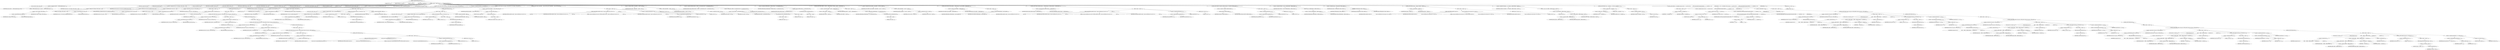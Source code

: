 digraph "_TIFFPartialReadStripArray" {  
"97523" [label = <(METHOD,_TIFFPartialReadStripArray)<SUB>7327</SUB>> ]
"97524" [label = <(PARAM,TIFF *tif)<SUB>7327</SUB>> ]
"97525" [label = <(PARAM,TIFFDirEntry *dirent)<SUB>7327</SUB>> ]
"97526" [label = <(PARAM,int strile)<SUB>7328</SUB>> ]
"97527" [label = <(PARAM,uint64_t *panVals)<SUB>7328</SUB>> ]
"97528" [label = <(BLOCK,&lt;empty&gt;,&lt;empty&gt;)<SUB>7329</SUB>> ]
"97529" [label = <(LOCAL,constchar[] module: char[])<SUB>7330</SUB>> ]
"97530" [label = <(&lt;operator&gt;.assignment,module[] = &quot;_TIFFPartialReadStripArray&quot;)<SUB>7330</SUB>> ]
"97531" [label = <(IDENTIFIER,module,module[] = &quot;_TIFFPartialReadStripArray&quot;)<SUB>7330</SUB>> ]
"97532" [label = <(LITERAL,&quot;_TIFFPartialReadStripArray&quot;,module[] = &quot;_TIFFPartialReadStripArray&quot;)<SUB>7330</SUB>> ]
"97533" [label = <(LOCAL,size_t sizeofval: size_t)<SUB>7333</SUB>> ]
"97534" [label = <(LOCAL,const int bSwab: int)<SUB>7334</SUB>> ]
"97535" [label = <(&lt;operator&gt;.assignment,bSwab = (tif-&gt;tif_flags &amp; TIFF_SWAB) != 0)<SUB>7334</SUB>> ]
"97536" [label = <(IDENTIFIER,bSwab,bSwab = (tif-&gt;tif_flags &amp; TIFF_SWAB) != 0)<SUB>7334</SUB>> ]
"97537" [label = <(&lt;operator&gt;.notEquals,(tif-&gt;tif_flags &amp; TIFF_SWAB) != 0)<SUB>7334</SUB>> ]
"97538" [label = <(&lt;operator&gt;.and,tif-&gt;tif_flags &amp; TIFF_SWAB)<SUB>7334</SUB>> ]
"97539" [label = <(&lt;operator&gt;.indirectFieldAccess,tif-&gt;tif_flags)<SUB>7334</SUB>> ]
"97540" [label = <(IDENTIFIER,tif,tif-&gt;tif_flags &amp; TIFF_SWAB)<SUB>7334</SUB>> ]
"97541" [label = <(FIELD_IDENTIFIER,tif_flags,tif_flags)<SUB>7334</SUB>> ]
"97542" [label = <(IDENTIFIER,TIFF_SWAB,tif-&gt;tif_flags &amp; TIFF_SWAB)<SUB>7334</SUB>> ]
"97543" [label = <(LITERAL,0,(tif-&gt;tif_flags &amp; TIFF_SWAB) != 0)<SUB>7334</SUB>> ]
"97544" [label = <(LOCAL,int sizeofvalint: int)<SUB>7335</SUB>> ]
"97545" [label = <(LOCAL,uint64_t nBaseOffset: uint64_t)<SUB>7336</SUB>> ]
"97546" [label = <(LOCAL,uint64_t nOffset: uint64_t)<SUB>7337</SUB>> ]
"97547" [label = <(LOCAL,uint64_t nOffsetStartPage: uint64_t)<SUB>7338</SUB>> ]
"97548" [label = <(LOCAL,uint64_t nOffsetEndPage: uint64_t)<SUB>7339</SUB>> ]
"97549" [label = <(LOCAL,tmsize_t nToRead: tmsize_t)<SUB>7340</SUB>> ]
"97550" [label = <(LOCAL,tmsize_t nRead: tmsize_t)<SUB>7341</SUB>> ]
"97551" [label = <(LOCAL,uint64_t nLastStripOffset: uint64_t)<SUB>7342</SUB>> ]
"97552" [label = <(LOCAL,int iStartBefore: int)<SUB>7343</SUB>> ]
"97553" [label = <(LOCAL,int i: int)<SUB>7344</SUB>> ]
"97554" [label = <(LOCAL,const uint32_t arraySize: uint32_t)<SUB>7345</SUB>> ]
"97555" [label = <(&lt;operator&gt;.assignment,arraySize = tif-&gt;tif_dir.td_stripoffsetbyteallocsize)<SUB>7345</SUB>> ]
"97556" [label = <(IDENTIFIER,arraySize,arraySize = tif-&gt;tif_dir.td_stripoffsetbyteallocsize)<SUB>7345</SUB>> ]
"97557" [label = <(&lt;operator&gt;.fieldAccess,tif-&gt;tif_dir.td_stripoffsetbyteallocsize)<SUB>7345</SUB>> ]
"97558" [label = <(&lt;operator&gt;.indirectFieldAccess,tif-&gt;tif_dir)<SUB>7345</SUB>> ]
"97559" [label = <(IDENTIFIER,tif,arraySize = tif-&gt;tif_dir.td_stripoffsetbyteallocsize)<SUB>7345</SUB>> ]
"97560" [label = <(FIELD_IDENTIFIER,tif_dir,tif_dir)<SUB>7345</SUB>> ]
"97561" [label = <(FIELD_IDENTIFIER,td_stripoffsetbyteallocsize,td_stripoffsetbyteallocsize)<SUB>7345</SUB>> ]
"97562" [label = <(LOCAL,unsignedchar[8192] buffer: unsignedchar[8192])<SUB>7346</SUB>> ]
"97563" [label = <(assert,assert(dirent-&gt;tdir_count &gt; 4))<SUB>7348</SUB>> ]
"97564" [label = <(&lt;operator&gt;.greaterThan,dirent-&gt;tdir_count &gt; 4)<SUB>7348</SUB>> ]
"97565" [label = <(&lt;operator&gt;.indirectFieldAccess,dirent-&gt;tdir_count)<SUB>7348</SUB>> ]
"97566" [label = <(IDENTIFIER,dirent,dirent-&gt;tdir_count &gt; 4)<SUB>7348</SUB>> ]
"97567" [label = <(FIELD_IDENTIFIER,tdir_count,tdir_count)<SUB>7348</SUB>> ]
"97568" [label = <(LITERAL,4,dirent-&gt;tdir_count &gt; 4)<SUB>7348</SUB>> ]
"97569" [label = <(CONTROL_STRUCTURE,if (dirent-&gt;tdir_type == TIFF_SHORT),if (dirent-&gt;tdir_type == TIFF_SHORT))<SUB>7350</SUB>> ]
"97570" [label = <(&lt;operator&gt;.equals,dirent-&gt;tdir_type == TIFF_SHORT)<SUB>7350</SUB>> ]
"97571" [label = <(&lt;operator&gt;.indirectFieldAccess,dirent-&gt;tdir_type)<SUB>7350</SUB>> ]
"97572" [label = <(IDENTIFIER,dirent,dirent-&gt;tdir_type == TIFF_SHORT)<SUB>7350</SUB>> ]
"97573" [label = <(FIELD_IDENTIFIER,tdir_type,tdir_type)<SUB>7350</SUB>> ]
"97574" [label = <(IDENTIFIER,TIFF_SHORT,dirent-&gt;tdir_type == TIFF_SHORT)<SUB>7350</SUB>> ]
"97575" [label = <(BLOCK,&lt;empty&gt;,&lt;empty&gt;)<SUB>7351</SUB>> ]
"97576" [label = <(&lt;operator&gt;.assignment,sizeofval = sizeof(uint16_t))<SUB>7352</SUB>> ]
"97577" [label = <(IDENTIFIER,sizeofval,sizeofval = sizeof(uint16_t))<SUB>7352</SUB>> ]
"97578" [label = <(&lt;operator&gt;.sizeOf,sizeof(uint16_t))<SUB>7352</SUB>> ]
"97579" [label = <(IDENTIFIER,uint16_t,sizeof(uint16_t))<SUB>7352</SUB>> ]
"97580" [label = <(CONTROL_STRUCTURE,else,else)<SUB>7354</SUB>> ]
"97581" [label = <(BLOCK,&lt;empty&gt;,&lt;empty&gt;)<SUB>7354</SUB>> ]
"97582" [label = <(CONTROL_STRUCTURE,if (dirent-&gt;tdir_type == TIFF_LONG),if (dirent-&gt;tdir_type == TIFF_LONG))<SUB>7354</SUB>> ]
"97583" [label = <(&lt;operator&gt;.equals,dirent-&gt;tdir_type == TIFF_LONG)<SUB>7354</SUB>> ]
"97584" [label = <(&lt;operator&gt;.indirectFieldAccess,dirent-&gt;tdir_type)<SUB>7354</SUB>> ]
"97585" [label = <(IDENTIFIER,dirent,dirent-&gt;tdir_type == TIFF_LONG)<SUB>7354</SUB>> ]
"97586" [label = <(FIELD_IDENTIFIER,tdir_type,tdir_type)<SUB>7354</SUB>> ]
"97587" [label = <(IDENTIFIER,TIFF_LONG,dirent-&gt;tdir_type == TIFF_LONG)<SUB>7354</SUB>> ]
"97588" [label = <(BLOCK,&lt;empty&gt;,&lt;empty&gt;)<SUB>7355</SUB>> ]
"97589" [label = <(&lt;operator&gt;.assignment,sizeofval = sizeof(uint32_t))<SUB>7356</SUB>> ]
"97590" [label = <(IDENTIFIER,sizeofval,sizeofval = sizeof(uint32_t))<SUB>7356</SUB>> ]
"97591" [label = <(&lt;operator&gt;.sizeOf,sizeof(uint32_t))<SUB>7356</SUB>> ]
"97592" [label = <(IDENTIFIER,uint32_t,sizeof(uint32_t))<SUB>7356</SUB>> ]
"97593" [label = <(CONTROL_STRUCTURE,else,else)<SUB>7358</SUB>> ]
"97594" [label = <(BLOCK,&lt;empty&gt;,&lt;empty&gt;)<SUB>7358</SUB>> ]
"97595" [label = <(CONTROL_STRUCTURE,if (dirent-&gt;tdir_type == TIFF_LONG8),if (dirent-&gt;tdir_type == TIFF_LONG8))<SUB>7358</SUB>> ]
"97596" [label = <(&lt;operator&gt;.equals,dirent-&gt;tdir_type == TIFF_LONG8)<SUB>7358</SUB>> ]
"97597" [label = <(&lt;operator&gt;.indirectFieldAccess,dirent-&gt;tdir_type)<SUB>7358</SUB>> ]
"97598" [label = <(IDENTIFIER,dirent,dirent-&gt;tdir_type == TIFF_LONG8)<SUB>7358</SUB>> ]
"97599" [label = <(FIELD_IDENTIFIER,tdir_type,tdir_type)<SUB>7358</SUB>> ]
"97600" [label = <(IDENTIFIER,TIFF_LONG8,dirent-&gt;tdir_type == TIFF_LONG8)<SUB>7358</SUB>> ]
"97601" [label = <(BLOCK,&lt;empty&gt;,&lt;empty&gt;)<SUB>7359</SUB>> ]
"97602" [label = <(&lt;operator&gt;.assignment,sizeofval = sizeof(uint64_t))<SUB>7360</SUB>> ]
"97603" [label = <(IDENTIFIER,sizeofval,sizeofval = sizeof(uint64_t))<SUB>7360</SUB>> ]
"97604" [label = <(&lt;operator&gt;.sizeOf,sizeof(uint64_t))<SUB>7360</SUB>> ]
"97605" [label = <(IDENTIFIER,uint64_t,sizeof(uint64_t))<SUB>7360</SUB>> ]
"97606" [label = <(CONTROL_STRUCTURE,else,else)<SUB>7362</SUB>> ]
"97607" [label = <(BLOCK,&lt;empty&gt;,&lt;empty&gt;)<SUB>7362</SUB>> ]
"97608" [label = <(CONTROL_STRUCTURE,if (dirent-&gt;tdir_type == TIFF_SLONG8),if (dirent-&gt;tdir_type == TIFF_SLONG8))<SUB>7362</SUB>> ]
"97609" [label = <(&lt;operator&gt;.equals,dirent-&gt;tdir_type == TIFF_SLONG8)<SUB>7362</SUB>> ]
"97610" [label = <(&lt;operator&gt;.indirectFieldAccess,dirent-&gt;tdir_type)<SUB>7362</SUB>> ]
"97611" [label = <(IDENTIFIER,dirent,dirent-&gt;tdir_type == TIFF_SLONG8)<SUB>7362</SUB>> ]
"97612" [label = <(FIELD_IDENTIFIER,tdir_type,tdir_type)<SUB>7362</SUB>> ]
"97613" [label = <(IDENTIFIER,TIFF_SLONG8,dirent-&gt;tdir_type == TIFF_SLONG8)<SUB>7362</SUB>> ]
"97614" [label = <(BLOCK,&lt;empty&gt;,&lt;empty&gt;)<SUB>7363</SUB>> ]
"97615" [label = <(&lt;operator&gt;.assignment,sizeofval = sizeof(int64_t))<SUB>7366</SUB>> ]
"97616" [label = <(IDENTIFIER,sizeofval,sizeofval = sizeof(int64_t))<SUB>7366</SUB>> ]
"97617" [label = <(&lt;operator&gt;.sizeOf,sizeof(int64_t))<SUB>7366</SUB>> ]
"97618" [label = <(IDENTIFIER,int64_t,sizeof(int64_t))<SUB>7366</SUB>> ]
"97619" [label = <(CONTROL_STRUCTURE,else,else)<SUB>7369</SUB>> ]
"97620" [label = <(BLOCK,&lt;empty&gt;,&lt;empty&gt;)<SUB>7369</SUB>> ]
"97621" [label = <(TIFFErrorExtR,TIFFErrorExtR(tif, module,\012                      &quot;Invalid type for [Strip|Tile][Offset/ByteCount] tag&quot;))<SUB>7370</SUB>> ]
"97622" [label = <(IDENTIFIER,tif,TIFFErrorExtR(tif, module,\012                      &quot;Invalid type for [Strip|Tile][Offset/ByteCount] tag&quot;))<SUB>7370</SUB>> ]
"97623" [label = <(IDENTIFIER,module,TIFFErrorExtR(tif, module,\012                      &quot;Invalid type for [Strip|Tile][Offset/ByteCount] tag&quot;))<SUB>7370</SUB>> ]
"97624" [label = <(LITERAL,&quot;Invalid type for [Strip|Tile][Offset/ByteCount] tag&quot;,TIFFErrorExtR(tif, module,\012                      &quot;Invalid type for [Strip|Tile][Offset/ByteCount] tag&quot;))<SUB>7371</SUB>> ]
"97625" [label = <(&lt;operator&gt;.assignment,panVals[strile] = 0)<SUB>7372</SUB>> ]
"97626" [label = <(&lt;operator&gt;.indirectIndexAccess,panVals[strile])<SUB>7372</SUB>> ]
"97627" [label = <(IDENTIFIER,panVals,panVals[strile] = 0)<SUB>7372</SUB>> ]
"97628" [label = <(IDENTIFIER,strile,panVals[strile] = 0)<SUB>7372</SUB>> ]
"97629" [label = <(LITERAL,0,panVals[strile] = 0)<SUB>7372</SUB>> ]
"97630" [label = <(RETURN,return 0;,return 0;)<SUB>7373</SUB>> ]
"97631" [label = <(LITERAL,0,return 0;)<SUB>7373</SUB>> ]
"97632" [label = <(&lt;operator&gt;.assignment,sizeofvalint = (int)(sizeofval))<SUB>7375</SUB>> ]
"97633" [label = <(IDENTIFIER,sizeofvalint,sizeofvalint = (int)(sizeofval))<SUB>7375</SUB>> ]
"97634" [label = <(&lt;operator&gt;.cast,(int)(sizeofval))<SUB>7375</SUB>> ]
"97635" [label = <(UNKNOWN,int,int)<SUB>7375</SUB>> ]
"97636" [label = <(IDENTIFIER,sizeofval,(int)(sizeofval))<SUB>7375</SUB>> ]
"97637" [label = <(CONTROL_STRUCTURE,if (tif-&gt;tif_flags &amp; TIFF_BIGTIFF),if (tif-&gt;tif_flags &amp; TIFF_BIGTIFF))<SUB>7377</SUB>> ]
"97638" [label = <(&lt;operator&gt;.and,tif-&gt;tif_flags &amp; TIFF_BIGTIFF)<SUB>7377</SUB>> ]
"97639" [label = <(&lt;operator&gt;.indirectFieldAccess,tif-&gt;tif_flags)<SUB>7377</SUB>> ]
"97640" [label = <(IDENTIFIER,tif,tif-&gt;tif_flags &amp; TIFF_BIGTIFF)<SUB>7377</SUB>> ]
"97641" [label = <(FIELD_IDENTIFIER,tif_flags,tif_flags)<SUB>7377</SUB>> ]
"97642" [label = <(IDENTIFIER,TIFF_BIGTIFF,tif-&gt;tif_flags &amp; TIFF_BIGTIFF)<SUB>7377</SUB>> ]
"97643" [label = <(BLOCK,&lt;empty&gt;,&lt;empty&gt;)<SUB>7378</SUB>> ]
"97644" [label = <(LOCAL,uint64_t offset: uint64_t)<SUB>7379</SUB>> ]
"97645" [label = <(&lt;operator&gt;.assignment,offset = dirent-&gt;tdir_offset.toff_long8)<SUB>7379</SUB>> ]
"97646" [label = <(IDENTIFIER,offset,offset = dirent-&gt;tdir_offset.toff_long8)<SUB>7379</SUB>> ]
"97647" [label = <(&lt;operator&gt;.fieldAccess,dirent-&gt;tdir_offset.toff_long8)<SUB>7379</SUB>> ]
"97648" [label = <(&lt;operator&gt;.indirectFieldAccess,dirent-&gt;tdir_offset)<SUB>7379</SUB>> ]
"97649" [label = <(IDENTIFIER,dirent,offset = dirent-&gt;tdir_offset.toff_long8)<SUB>7379</SUB>> ]
"97650" [label = <(FIELD_IDENTIFIER,tdir_offset,tdir_offset)<SUB>7379</SUB>> ]
"97651" [label = <(FIELD_IDENTIFIER,toff_long8,toff_long8)<SUB>7379</SUB>> ]
"97652" [label = <(CONTROL_STRUCTURE,if (bSwab &amp;&amp; 1),if (bSwab &amp;&amp; 1))<SUB>7380</SUB>> ]
"97653" [label = <(&lt;operator&gt;.logicalAnd,bSwab &amp;&amp; 1)<SUB>7380</SUB>> ]
"97654" [label = <(IDENTIFIER,bSwab,bSwab &amp;&amp; 1)<SUB>7380</SUB>> ]
"97655" [label = <(LITERAL,1,bSwab &amp;&amp; 1)<SUB>7380</SUB>> ]
"97656" [label = <(BLOCK,&lt;empty&gt;,&lt;empty&gt;)<SUB>7381</SUB>> ]
"97657" [label = <(TIFFSwabLong8,TIFFSwabLong8(&amp;offset))<SUB>7381</SUB>> ]
"97658" [label = <(&lt;operator&gt;.addressOf,&amp;offset)<SUB>7381</SUB>> ]
"97659" [label = <(IDENTIFIER,offset,TIFFSwabLong8(&amp;offset))<SUB>7381</SUB>> ]
"97660" [label = <(&lt;operator&gt;.assignment,nBaseOffset = offset)<SUB>7382</SUB>> ]
"97661" [label = <(IDENTIFIER,nBaseOffset,nBaseOffset = offset)<SUB>7382</SUB>> ]
"97662" [label = <(IDENTIFIER,offset,nBaseOffset = offset)<SUB>7382</SUB>> ]
"97663" [label = <(CONTROL_STRUCTURE,else,else)<SUB>7385</SUB>> ]
"97664" [label = <(BLOCK,&lt;empty&gt;,&lt;empty&gt;)<SUB>7385</SUB>> ]
"97665" [label = <(LOCAL,uint32_t offset: uint32_t)<SUB>7386</SUB>> ]
"97666" [label = <(&lt;operator&gt;.assignment,offset = dirent-&gt;tdir_offset.toff_long)<SUB>7386</SUB>> ]
"97667" [label = <(IDENTIFIER,offset,offset = dirent-&gt;tdir_offset.toff_long)<SUB>7386</SUB>> ]
"97668" [label = <(&lt;operator&gt;.fieldAccess,dirent-&gt;tdir_offset.toff_long)<SUB>7386</SUB>> ]
"97669" [label = <(&lt;operator&gt;.indirectFieldAccess,dirent-&gt;tdir_offset)<SUB>7386</SUB>> ]
"97670" [label = <(IDENTIFIER,dirent,offset = dirent-&gt;tdir_offset.toff_long)<SUB>7386</SUB>> ]
"97671" [label = <(FIELD_IDENTIFIER,tdir_offset,tdir_offset)<SUB>7386</SUB>> ]
"97672" [label = <(FIELD_IDENTIFIER,toff_long,toff_long)<SUB>7386</SUB>> ]
"97673" [label = <(CONTROL_STRUCTURE,if (bSwab &amp;&amp; 1),if (bSwab &amp;&amp; 1))<SUB>7387</SUB>> ]
"97674" [label = <(&lt;operator&gt;.logicalAnd,bSwab &amp;&amp; 1)<SUB>7387</SUB>> ]
"97675" [label = <(IDENTIFIER,bSwab,bSwab &amp;&amp; 1)<SUB>7387</SUB>> ]
"97676" [label = <(LITERAL,1,bSwab &amp;&amp; 1)<SUB>7387</SUB>> ]
"97677" [label = <(BLOCK,&lt;empty&gt;,&lt;empty&gt;)<SUB>7388</SUB>> ]
"97678" [label = <(TIFFSwabLong,TIFFSwabLong(&amp;offset))<SUB>7388</SUB>> ]
"97679" [label = <(&lt;operator&gt;.addressOf,&amp;offset)<SUB>7388</SUB>> ]
"97680" [label = <(IDENTIFIER,offset,TIFFSwabLong(&amp;offset))<SUB>7388</SUB>> ]
"97681" [label = <(&lt;operator&gt;.assignment,nBaseOffset = offset)<SUB>7389</SUB>> ]
"97682" [label = <(IDENTIFIER,nBaseOffset,nBaseOffset = offset)<SUB>7389</SUB>> ]
"97683" [label = <(IDENTIFIER,offset,nBaseOffset = offset)<SUB>7389</SUB>> ]
"97684" [label = <(CONTROL_STRUCTURE,if (nBaseOffset &gt; (uint64_t)INT64_MAX),if (nBaseOffset &gt; (uint64_t)INT64_MAX))<SUB>7392</SUB>> ]
"97685" [label = <(&lt;operator&gt;.greaterThan,nBaseOffset &gt; (uint64_t)INT64_MAX)<SUB>7392</SUB>> ]
"97686" [label = <(IDENTIFIER,nBaseOffset,nBaseOffset &gt; (uint64_t)INT64_MAX)<SUB>7392</SUB>> ]
"97687" [label = <(&lt;operator&gt;.cast,(uint64_t)INT64_MAX)<SUB>7392</SUB>> ]
"97688" [label = <(UNKNOWN,uint64_t,uint64_t)<SUB>7392</SUB>> ]
"97689" [label = <(INT64_MAX,INT64_MAX)<SUB>7392</SUB>> ]
"97690" [label = <(BLOCK,&lt;empty&gt;,&lt;empty&gt;)> ]
"97691" [label = <(LITERAL,9223372036854775807LL,&lt;empty&gt;)<SUB>7392</SUB>> ]
"97692" [label = <(BLOCK,&lt;empty&gt;,&lt;empty&gt;)<SUB>7393</SUB>> ]
"97693" [label = <(TIFFErrorExtR,TIFFErrorExtR(tif, module, &quot;Cannot read offset/size for strile %d&quot;,\012                      strile))<SUB>7394</SUB>> ]
"97694" [label = <(IDENTIFIER,tif,TIFFErrorExtR(tif, module, &quot;Cannot read offset/size for strile %d&quot;,\012                      strile))<SUB>7394</SUB>> ]
"97695" [label = <(IDENTIFIER,module,TIFFErrorExtR(tif, module, &quot;Cannot read offset/size for strile %d&quot;,\012                      strile))<SUB>7394</SUB>> ]
"97696" [label = <(LITERAL,&quot;Cannot read offset/size for strile %d&quot;,TIFFErrorExtR(tif, module, &quot;Cannot read offset/size for strile %d&quot;,\012                      strile))<SUB>7394</SUB>> ]
"97697" [label = <(IDENTIFIER,strile,TIFFErrorExtR(tif, module, &quot;Cannot read offset/size for strile %d&quot;,\012                      strile))<SUB>7395</SUB>> ]
"97698" [label = <(&lt;operator&gt;.assignment,panVals[strile] = 0)<SUB>7396</SUB>> ]
"97699" [label = <(&lt;operator&gt;.indirectIndexAccess,panVals[strile])<SUB>7396</SUB>> ]
"97700" [label = <(IDENTIFIER,panVals,panVals[strile] = 0)<SUB>7396</SUB>> ]
"97701" [label = <(IDENTIFIER,strile,panVals[strile] = 0)<SUB>7396</SUB>> ]
"97702" [label = <(LITERAL,0,panVals[strile] = 0)<SUB>7396</SUB>> ]
"97703" [label = <(RETURN,return 0;,return 0;)<SUB>7397</SUB>> ]
"97704" [label = <(LITERAL,0,return 0;)<SUB>7397</SUB>> ]
"97705" [label = <(&lt;operator&gt;.assignment,nOffset = nBaseOffset + sizeofval * strile)<SUB>7399</SUB>> ]
"97706" [label = <(IDENTIFIER,nOffset,nOffset = nBaseOffset + sizeofval * strile)<SUB>7399</SUB>> ]
"97707" [label = <(&lt;operator&gt;.addition,nBaseOffset + sizeofval * strile)<SUB>7399</SUB>> ]
"97708" [label = <(IDENTIFIER,nBaseOffset,nBaseOffset + sizeofval * strile)<SUB>7399</SUB>> ]
"97709" [label = <(&lt;operator&gt;.multiplication,sizeofval * strile)<SUB>7399</SUB>> ]
"97710" [label = <(IDENTIFIER,sizeofval,sizeofval * strile)<SUB>7399</SUB>> ]
"97711" [label = <(IDENTIFIER,strile,sizeofval * strile)<SUB>7399</SUB>> ]
"97712" [label = <(&lt;operator&gt;.assignment,nOffsetStartPage = (nOffset / IO_CACHE_PAGE_SIZE) * IO_CACHE_PAGE_SIZE)<SUB>7400</SUB>> ]
"97713" [label = <(IDENTIFIER,nOffsetStartPage,nOffsetStartPage = (nOffset / IO_CACHE_PAGE_SIZE) * IO_CACHE_PAGE_SIZE)<SUB>7400</SUB>> ]
"97714" [label = <(&lt;operator&gt;.multiplication,(nOffset / IO_CACHE_PAGE_SIZE) * IO_CACHE_PAGE_SIZE)<SUB>7400</SUB>> ]
"97715" [label = <(&lt;operator&gt;.division,nOffset / IO_CACHE_PAGE_SIZE)<SUB>7400</SUB>> ]
"97716" [label = <(IDENTIFIER,nOffset,nOffset / IO_CACHE_PAGE_SIZE)<SUB>7400</SUB>> ]
"97717" [label = <(IO_CACHE_PAGE_SIZE,IO_CACHE_PAGE_SIZE)<SUB>7400</SUB>> ]
"97718" [label = <(BLOCK,&lt;empty&gt;,&lt;empty&gt;)> ]
"97719" [label = <(LITERAL,4096,&lt;empty&gt;)<SUB>7400</SUB>> ]
"97720" [label = <(IO_CACHE_PAGE_SIZE,IO_CACHE_PAGE_SIZE)<SUB>7400</SUB>> ]
"97721" [label = <(BLOCK,&lt;empty&gt;,&lt;empty&gt;)> ]
"97722" [label = <(LITERAL,4096,&lt;empty&gt;)<SUB>7400</SUB>> ]
"97723" [label = <(&lt;operator&gt;.assignment,nOffsetEndPage = nOffsetStartPage + IO_CACHE_PAGE_SIZE)<SUB>7401</SUB>> ]
"97724" [label = <(IDENTIFIER,nOffsetEndPage,nOffsetEndPage = nOffsetStartPage + IO_CACHE_PAGE_SIZE)<SUB>7401</SUB>> ]
"97725" [label = <(&lt;operator&gt;.addition,nOffsetStartPage + IO_CACHE_PAGE_SIZE)<SUB>7401</SUB>> ]
"97726" [label = <(IDENTIFIER,nOffsetStartPage,nOffsetStartPage + IO_CACHE_PAGE_SIZE)<SUB>7401</SUB>> ]
"97727" [label = <(IO_CACHE_PAGE_SIZE,IO_CACHE_PAGE_SIZE)<SUB>7401</SUB>> ]
"97728" [label = <(BLOCK,&lt;empty&gt;,&lt;empty&gt;)> ]
"97729" [label = <(LITERAL,4096,&lt;empty&gt;)<SUB>7401</SUB>> ]
"97730" [label = <(CONTROL_STRUCTURE,if (nOffset + sizeofval &gt; nOffsetEndPage),if (nOffset + sizeofval &gt; nOffsetEndPage))<SUB>7403</SUB>> ]
"97731" [label = <(&lt;operator&gt;.greaterThan,nOffset + sizeofval &gt; nOffsetEndPage)<SUB>7403</SUB>> ]
"97732" [label = <(&lt;operator&gt;.addition,nOffset + sizeofval)<SUB>7403</SUB>> ]
"97733" [label = <(IDENTIFIER,nOffset,nOffset + sizeofval)<SUB>7403</SUB>> ]
"97734" [label = <(IDENTIFIER,sizeofval,nOffset + sizeofval)<SUB>7403</SUB>> ]
"97735" [label = <(IDENTIFIER,nOffsetEndPage,nOffset + sizeofval &gt; nOffsetEndPage)<SUB>7403</SUB>> ]
"97736" [label = <(BLOCK,&lt;empty&gt;,&lt;empty&gt;)<SUB>7404</SUB>> ]
"97737" [label = <(&lt;operator&gt;.assignmentPlus,nOffsetEndPage += IO_CACHE_PAGE_SIZE)<SUB>7404</SUB>> ]
"97738" [label = <(IDENTIFIER,nOffsetEndPage,nOffsetEndPage += IO_CACHE_PAGE_SIZE)<SUB>7404</SUB>> ]
"97739" [label = <(IO_CACHE_PAGE_SIZE,IO_CACHE_PAGE_SIZE)<SUB>7404</SUB>> ]
"97740" [label = <(BLOCK,&lt;empty&gt;,&lt;empty&gt;)> ]
"97741" [label = <(LITERAL,4096,&lt;empty&gt;)<SUB>7404</SUB>> ]
"97742" [label = <(&lt;operator&gt;.assignment,nLastStripOffset = nBaseOffset + arraySize * sizeofval)<SUB>7407</SUB>> ]
"97743" [label = <(IDENTIFIER,nLastStripOffset,nLastStripOffset = nBaseOffset + arraySize * sizeofval)<SUB>7407</SUB>> ]
"97744" [label = <(&lt;operator&gt;.addition,nBaseOffset + arraySize * sizeofval)<SUB>7407</SUB>> ]
"97745" [label = <(IDENTIFIER,nBaseOffset,nBaseOffset + arraySize * sizeofval)<SUB>7407</SUB>> ]
"97746" [label = <(&lt;operator&gt;.multiplication,arraySize * sizeofval)<SUB>7407</SUB>> ]
"97747" [label = <(IDENTIFIER,arraySize,arraySize * sizeofval)<SUB>7407</SUB>> ]
"97748" [label = <(IDENTIFIER,sizeofval,arraySize * sizeofval)<SUB>7407</SUB>> ]
"97749" [label = <(CONTROL_STRUCTURE,if (nLastStripOffset &lt; nOffsetEndPage),if (nLastStripOffset &lt; nOffsetEndPage))<SUB>7408</SUB>> ]
"97750" [label = <(&lt;operator&gt;.lessThan,nLastStripOffset &lt; nOffsetEndPage)<SUB>7408</SUB>> ]
"97751" [label = <(IDENTIFIER,nLastStripOffset,nLastStripOffset &lt; nOffsetEndPage)<SUB>7408</SUB>> ]
"97752" [label = <(IDENTIFIER,nOffsetEndPage,nLastStripOffset &lt; nOffsetEndPage)<SUB>7408</SUB>> ]
"97753" [label = <(BLOCK,&lt;empty&gt;,&lt;empty&gt;)<SUB>7409</SUB>> ]
"97754" [label = <(&lt;operator&gt;.assignment,nOffsetEndPage = nLastStripOffset)<SUB>7409</SUB>> ]
"97755" [label = <(IDENTIFIER,nOffsetEndPage,nOffsetEndPage = nLastStripOffset)<SUB>7409</SUB>> ]
"97756" [label = <(IDENTIFIER,nLastStripOffset,nOffsetEndPage = nLastStripOffset)<SUB>7409</SUB>> ]
"97757" [label = <(CONTROL_STRUCTURE,if (nOffsetStartPage &gt;= nOffsetEndPage),if (nOffsetStartPage &gt;= nOffsetEndPage))<SUB>7410</SUB>> ]
"97758" [label = <(&lt;operator&gt;.greaterEqualsThan,nOffsetStartPage &gt;= nOffsetEndPage)<SUB>7410</SUB>> ]
"97759" [label = <(IDENTIFIER,nOffsetStartPage,nOffsetStartPage &gt;= nOffsetEndPage)<SUB>7410</SUB>> ]
"97760" [label = <(IDENTIFIER,nOffsetEndPage,nOffsetStartPage &gt;= nOffsetEndPage)<SUB>7410</SUB>> ]
"97761" [label = <(BLOCK,&lt;empty&gt;,&lt;empty&gt;)<SUB>7411</SUB>> ]
"97762" [label = <(TIFFErrorExtR,TIFFErrorExtR(tif, module, &quot;Cannot read offset/size for strile %d&quot;,\012                      strile))<SUB>7412</SUB>> ]
"97763" [label = <(IDENTIFIER,tif,TIFFErrorExtR(tif, module, &quot;Cannot read offset/size for strile %d&quot;,\012                      strile))<SUB>7412</SUB>> ]
"97764" [label = <(IDENTIFIER,module,TIFFErrorExtR(tif, module, &quot;Cannot read offset/size for strile %d&quot;,\012                      strile))<SUB>7412</SUB>> ]
"97765" [label = <(LITERAL,&quot;Cannot read offset/size for strile %d&quot;,TIFFErrorExtR(tif, module, &quot;Cannot read offset/size for strile %d&quot;,\012                      strile))<SUB>7412</SUB>> ]
"97766" [label = <(IDENTIFIER,strile,TIFFErrorExtR(tif, module, &quot;Cannot read offset/size for strile %d&quot;,\012                      strile))<SUB>7413</SUB>> ]
"97767" [label = <(&lt;operator&gt;.assignment,panVals[strile] = 0)<SUB>7414</SUB>> ]
"97768" [label = <(&lt;operator&gt;.indirectIndexAccess,panVals[strile])<SUB>7414</SUB>> ]
"97769" [label = <(IDENTIFIER,panVals,panVals[strile] = 0)<SUB>7414</SUB>> ]
"97770" [label = <(IDENTIFIER,strile,panVals[strile] = 0)<SUB>7414</SUB>> ]
"97771" [label = <(LITERAL,0,panVals[strile] = 0)<SUB>7414</SUB>> ]
"97772" [label = <(RETURN,return 0;,return 0;)<SUB>7415</SUB>> ]
"97773" [label = <(LITERAL,0,return 0;)<SUB>7415</SUB>> ]
"97774" [label = <(CONTROL_STRUCTURE,if (!SeekOK(tif, nOffsetStartPage)),if (!SeekOK(tif, nOffsetStartPage)))<SUB>7417</SUB>> ]
"97775" [label = <(&lt;operator&gt;.logicalNot,!SeekOK(tif, nOffsetStartPage))<SUB>7417</SUB>> ]
"97776" [label = <(SeekOK,SeekOK(tif, nOffsetStartPage))<SUB>7417</SUB>> ]
"97777" [label = <(IDENTIFIER,tif,SeekOK(tif, nOffsetStartPage))<SUB>7417</SUB>> ]
"97778" [label = <(IDENTIFIER,nOffsetStartPage,SeekOK(tif, nOffsetStartPage))<SUB>7417</SUB>> ]
"97779" [label = <(BLOCK,&lt;empty&gt;,&lt;empty&gt;)<SUB>7418</SUB>> ]
"97780" [label = <(&lt;operator&gt;.assignment,panVals[strile] = 0)<SUB>7419</SUB>> ]
"97781" [label = <(&lt;operator&gt;.indirectIndexAccess,panVals[strile])<SUB>7419</SUB>> ]
"97782" [label = <(IDENTIFIER,panVals,panVals[strile] = 0)<SUB>7419</SUB>> ]
"97783" [label = <(IDENTIFIER,strile,panVals[strile] = 0)<SUB>7419</SUB>> ]
"97784" [label = <(LITERAL,0,panVals[strile] = 0)<SUB>7419</SUB>> ]
"97785" [label = <(RETURN,return 0;,return 0;)<SUB>7420</SUB>> ]
"97786" [label = <(LITERAL,0,return 0;)<SUB>7420</SUB>> ]
"97787" [label = <(&lt;operator&gt;.assignment,nToRead = (tmsize_t)(nOffsetEndPage - nOffsetStartPage))<SUB>7423</SUB>> ]
"97788" [label = <(IDENTIFIER,nToRead,nToRead = (tmsize_t)(nOffsetEndPage - nOffsetStartPage))<SUB>7423</SUB>> ]
"97789" [label = <(tmsize_t,(tmsize_t)(nOffsetEndPage - nOffsetStartPage))<SUB>7423</SUB>> ]
"97790" [label = <(&lt;operator&gt;.subtraction,nOffsetEndPage - nOffsetStartPage)<SUB>7423</SUB>> ]
"97791" [label = <(IDENTIFIER,nOffsetEndPage,nOffsetEndPage - nOffsetStartPage)<SUB>7423</SUB>> ]
"97792" [label = <(IDENTIFIER,nOffsetStartPage,nOffsetEndPage - nOffsetStartPage)<SUB>7423</SUB>> ]
"97793" [label = <(&lt;operator&gt;.assignment,nRead = TIFFReadFile(tif, buffer, nToRead))<SUB>7424</SUB>> ]
"97794" [label = <(IDENTIFIER,nRead,nRead = TIFFReadFile(tif, buffer, nToRead))<SUB>7424</SUB>> ]
"97795" [label = <(TIFFReadFile,TIFFReadFile(tif, buffer, nToRead))<SUB>7424</SUB>> ]
"97796" [label = <(IDENTIFIER,tif,TIFFReadFile(tif, buffer, nToRead))<SUB>7424</SUB>> ]
"97797" [label = <(IDENTIFIER,buffer,TIFFReadFile(tif, buffer, nToRead))<SUB>7424</SUB>> ]
"97798" [label = <(IDENTIFIER,nToRead,TIFFReadFile(tif, buffer, nToRead))<SUB>7424</SUB>> ]
"97799" [label = <(CONTROL_STRUCTURE,if (nRead &lt; nToRead),if (nRead &lt; nToRead))<SUB>7425</SUB>> ]
"97800" [label = <(&lt;operator&gt;.lessThan,nRead &lt; nToRead)<SUB>7425</SUB>> ]
"97801" [label = <(IDENTIFIER,nRead,nRead &lt; nToRead)<SUB>7425</SUB>> ]
"97802" [label = <(IDENTIFIER,nToRead,nRead &lt; nToRead)<SUB>7425</SUB>> ]
"97803" [label = <(BLOCK,&lt;empty&gt;,&lt;empty&gt;)<SUB>7426</SUB>> ]
"97804" [label = <(TIFFErrorExtR,TIFFErrorExtR(tif, module,\012                      &quot;Cannot read offset/size for strile around ~%d&quot;, strile))<SUB>7427</SUB>> ]
"97805" [label = <(IDENTIFIER,tif,TIFFErrorExtR(tif, module,\012                      &quot;Cannot read offset/size for strile around ~%d&quot;, strile))<SUB>7427</SUB>> ]
"97806" [label = <(IDENTIFIER,module,TIFFErrorExtR(tif, module,\012                      &quot;Cannot read offset/size for strile around ~%d&quot;, strile))<SUB>7427</SUB>> ]
"97807" [label = <(LITERAL,&quot;Cannot read offset/size for strile around ~%d&quot;,TIFFErrorExtR(tif, module,\012                      &quot;Cannot read offset/size for strile around ~%d&quot;, strile))<SUB>7428</SUB>> ]
"97808" [label = <(IDENTIFIER,strile,TIFFErrorExtR(tif, module,\012                      &quot;Cannot read offset/size for strile around ~%d&quot;, strile))<SUB>7428</SUB>> ]
"97809" [label = <(RETURN,return 0;,return 0;)<SUB>7429</SUB>> ]
"97810" [label = <(LITERAL,0,return 0;)<SUB>7429</SUB>> ]
"97811" [label = <(&lt;operator&gt;.assignment,iStartBefore = -(int)((nOffset - nOffsetStartPage) / sizeofval))<SUB>7431</SUB>> ]
"97812" [label = <(IDENTIFIER,iStartBefore,iStartBefore = -(int)((nOffset - nOffsetStartPage) / sizeofval))<SUB>7431</SUB>> ]
"97813" [label = <(&lt;operator&gt;.minus,-(int)((nOffset - nOffsetStartPage) / sizeofval))<SUB>7431</SUB>> ]
"97814" [label = <(&lt;operator&gt;.cast,(int)((nOffset - nOffsetStartPage) / sizeofval))<SUB>7431</SUB>> ]
"97815" [label = <(UNKNOWN,int,int)<SUB>7431</SUB>> ]
"97816" [label = <(&lt;operator&gt;.division,(nOffset - nOffsetStartPage) / sizeofval)<SUB>7431</SUB>> ]
"97817" [label = <(&lt;operator&gt;.subtraction,nOffset - nOffsetStartPage)<SUB>7431</SUB>> ]
"97818" [label = <(IDENTIFIER,nOffset,nOffset - nOffsetStartPage)<SUB>7431</SUB>> ]
"97819" [label = <(IDENTIFIER,nOffsetStartPage,nOffset - nOffsetStartPage)<SUB>7431</SUB>> ]
"97820" [label = <(IDENTIFIER,sizeofval,(nOffset - nOffsetStartPage) / sizeofval)<SUB>7431</SUB>> ]
"97821" [label = <(CONTROL_STRUCTURE,if (strile + iStartBefore &lt; 0),if (strile + iStartBefore &lt; 0))<SUB>7432</SUB>> ]
"97822" [label = <(&lt;operator&gt;.lessThan,strile + iStartBefore &lt; 0)<SUB>7432</SUB>> ]
"97823" [label = <(&lt;operator&gt;.addition,strile + iStartBefore)<SUB>7432</SUB>> ]
"97824" [label = <(IDENTIFIER,strile,strile + iStartBefore)<SUB>7432</SUB>> ]
"97825" [label = <(IDENTIFIER,iStartBefore,strile + iStartBefore)<SUB>7432</SUB>> ]
"97826" [label = <(LITERAL,0,strile + iStartBefore &lt; 0)<SUB>7432</SUB>> ]
"97827" [label = <(BLOCK,&lt;empty&gt;,&lt;empty&gt;)<SUB>7433</SUB>> ]
"97828" [label = <(&lt;operator&gt;.assignment,iStartBefore = -strile)<SUB>7433</SUB>> ]
"97829" [label = <(IDENTIFIER,iStartBefore,iStartBefore = -strile)<SUB>7433</SUB>> ]
"97830" [label = <(&lt;operator&gt;.minus,-strile)<SUB>7433</SUB>> ]
"97831" [label = <(IDENTIFIER,strile,-strile)<SUB>7433</SUB>> ]
"97832" [label = <(CONTROL_STRUCTURE,for (i = iStartBefore;(uint32_t)(strile + i) &lt; arraySize &amp;&amp;\012         _TIFFUnsanitizedAddUInt64AndInt(nOffset, (i + 1) * sizeofvalint) &lt;=\012             nOffsetEndPage;++i),for (i = iStartBefore;(uint32_t)(strile + i) &lt; arraySize &amp;&amp;\012         _TIFFUnsanitizedAddUInt64AndInt(nOffset, (i + 1) * sizeofvalint) &lt;=\012             nOffsetEndPage;++i))<SUB>7434</SUB>> ]
"97833" [label = <(BLOCK,&lt;empty&gt;,&lt;empty&gt;)<SUB>7434</SUB>> ]
"97834" [label = <(&lt;operator&gt;.assignment,i = iStartBefore)<SUB>7434</SUB>> ]
"97835" [label = <(IDENTIFIER,i,i = iStartBefore)<SUB>7434</SUB>> ]
"97836" [label = <(IDENTIFIER,iStartBefore,i = iStartBefore)<SUB>7434</SUB>> ]
"97837" [label = <(&lt;operator&gt;.logicalAnd,(uint32_t)(strile + i) &lt; arraySize &amp;&amp;\012         _TIFFUnsanitizedAddUInt64AndInt(nOffset, (i + 1) * sizeofvalint) &lt;=\012             nOffsetEndPage)<SUB>7435</SUB>> ]
"97838" [label = <(&lt;operator&gt;.lessThan,(uint32_t)(strile + i) &lt; arraySize)<SUB>7435</SUB>> ]
"97839" [label = <(&lt;operator&gt;.cast,(uint32_t)(strile + i))<SUB>7435</SUB>> ]
"97840" [label = <(UNKNOWN,uint32_t,uint32_t)<SUB>7435</SUB>> ]
"97841" [label = <(&lt;operator&gt;.addition,strile + i)<SUB>7435</SUB>> ]
"97842" [label = <(IDENTIFIER,strile,strile + i)<SUB>7435</SUB>> ]
"97843" [label = <(IDENTIFIER,i,strile + i)<SUB>7435</SUB>> ]
"97844" [label = <(IDENTIFIER,arraySize,(uint32_t)(strile + i) &lt; arraySize)<SUB>7435</SUB>> ]
"97845" [label = <(&lt;operator&gt;.lessEqualsThan,_TIFFUnsanitizedAddUInt64AndInt(nOffset, (i + 1) * sizeofvalint) &lt;=\012             nOffsetEndPage)<SUB>7436</SUB>> ]
"97846" [label = <(_TIFFUnsanitizedAddUInt64AndInt,_TIFFUnsanitizedAddUInt64AndInt(nOffset, (i + 1) * sizeofvalint))<SUB>7436</SUB>> ]
"97847" [label = <(IDENTIFIER,nOffset,_TIFFUnsanitizedAddUInt64AndInt(nOffset, (i + 1) * sizeofvalint))<SUB>7436</SUB>> ]
"97848" [label = <(&lt;operator&gt;.multiplication,(i + 1) * sizeofvalint)<SUB>7436</SUB>> ]
"97849" [label = <(&lt;operator&gt;.addition,i + 1)<SUB>7436</SUB>> ]
"97850" [label = <(IDENTIFIER,i,i + 1)<SUB>7436</SUB>> ]
"97851" [label = <(LITERAL,1,i + 1)<SUB>7436</SUB>> ]
"97852" [label = <(IDENTIFIER,sizeofvalint,(i + 1) * sizeofvalint)<SUB>7436</SUB>> ]
"97853" [label = <(IDENTIFIER,nOffsetEndPage,_TIFFUnsanitizedAddUInt64AndInt(nOffset, (i + 1) * sizeofvalint) &lt;=\012             nOffsetEndPage)<SUB>7437</SUB>> ]
"97854" [label = <(&lt;operator&gt;.preIncrement,++i)<SUB>7438</SUB>> ]
"97855" [label = <(IDENTIFIER,i,++i)<SUB>7438</SUB>> ]
"97856" [label = <(BLOCK,&lt;empty&gt;,&lt;empty&gt;)<SUB>7439</SUB>> ]
"97857" [label = <(CONTROL_STRUCTURE,if (dirent-&gt;tdir_type == TIFF_SHORT),if (dirent-&gt;tdir_type == TIFF_SHORT))<SUB>7440</SUB>> ]
"97858" [label = <(&lt;operator&gt;.equals,dirent-&gt;tdir_type == TIFF_SHORT)<SUB>7440</SUB>> ]
"97859" [label = <(&lt;operator&gt;.indirectFieldAccess,dirent-&gt;tdir_type)<SUB>7440</SUB>> ]
"97860" [label = <(IDENTIFIER,dirent,dirent-&gt;tdir_type == TIFF_SHORT)<SUB>7440</SUB>> ]
"97861" [label = <(FIELD_IDENTIFIER,tdir_type,tdir_type)<SUB>7440</SUB>> ]
"97862" [label = <(IDENTIFIER,TIFF_SHORT,dirent-&gt;tdir_type == TIFF_SHORT)<SUB>7440</SUB>> ]
"97863" [label = <(BLOCK,&lt;empty&gt;,&lt;empty&gt;)<SUB>7441</SUB>> ]
"97864" [label = <(LOCAL,uint16_t val: uint16_t)<SUB>7442</SUB>> ]
"97865" [label = <(memcpy,memcpy(&amp;val,\012                   buffer + (nOffset - nOffsetStartPage) + i * sizeofvalint,\012                   sizeof(val)))<SUB>7443</SUB>> ]
"97866" [label = <(&lt;operator&gt;.addressOf,&amp;val)<SUB>7443</SUB>> ]
"97867" [label = <(IDENTIFIER,val,memcpy(&amp;val,\012                   buffer + (nOffset - nOffsetStartPage) + i * sizeofvalint,\012                   sizeof(val)))<SUB>7443</SUB>> ]
"97868" [label = <(&lt;operator&gt;.addition,buffer + (nOffset - nOffsetStartPage) + i * sizeofvalint)<SUB>7444</SUB>> ]
"97869" [label = <(&lt;operator&gt;.addition,buffer + (nOffset - nOffsetStartPage))<SUB>7444</SUB>> ]
"97870" [label = <(IDENTIFIER,buffer,buffer + (nOffset - nOffsetStartPage))<SUB>7444</SUB>> ]
"97871" [label = <(&lt;operator&gt;.subtraction,nOffset - nOffsetStartPage)<SUB>7444</SUB>> ]
"97872" [label = <(IDENTIFIER,nOffset,nOffset - nOffsetStartPage)<SUB>7444</SUB>> ]
"97873" [label = <(IDENTIFIER,nOffsetStartPage,nOffset - nOffsetStartPage)<SUB>7444</SUB>> ]
"97874" [label = <(&lt;operator&gt;.multiplication,i * sizeofvalint)<SUB>7444</SUB>> ]
"97875" [label = <(IDENTIFIER,i,i * sizeofvalint)<SUB>7444</SUB>> ]
"97876" [label = <(IDENTIFIER,sizeofvalint,i * sizeofvalint)<SUB>7444</SUB>> ]
"97877" [label = <(&lt;operator&gt;.sizeOf,sizeof(val))<SUB>7445</SUB>> ]
"97878" [label = <(IDENTIFIER,val,sizeof(val))<SUB>7445</SUB>> ]
"97879" [label = <(CONTROL_STRUCTURE,if (bSwab &amp;&amp; 1),if (bSwab &amp;&amp; 1))<SUB>7446</SUB>> ]
"97880" [label = <(&lt;operator&gt;.logicalAnd,bSwab &amp;&amp; 1)<SUB>7446</SUB>> ]
"97881" [label = <(IDENTIFIER,bSwab,bSwab &amp;&amp; 1)<SUB>7446</SUB>> ]
"97882" [label = <(LITERAL,1,bSwab &amp;&amp; 1)<SUB>7446</SUB>> ]
"97883" [label = <(BLOCK,&lt;empty&gt;,&lt;empty&gt;)<SUB>7447</SUB>> ]
"97884" [label = <(TIFFSwabShort,TIFFSwabShort(&amp;val))<SUB>7447</SUB>> ]
"97885" [label = <(&lt;operator&gt;.addressOf,&amp;val)<SUB>7447</SUB>> ]
"97886" [label = <(IDENTIFIER,val,TIFFSwabShort(&amp;val))<SUB>7447</SUB>> ]
"97887" [label = <(&lt;operator&gt;.assignment,panVals[strile + i] = val)<SUB>7448</SUB>> ]
"97888" [label = <(&lt;operator&gt;.indirectIndexAccess,panVals[strile + i])<SUB>7448</SUB>> ]
"97889" [label = <(IDENTIFIER,panVals,panVals[strile + i] = val)<SUB>7448</SUB>> ]
"97890" [label = <(&lt;operator&gt;.addition,strile + i)<SUB>7448</SUB>> ]
"97891" [label = <(IDENTIFIER,strile,strile + i)<SUB>7448</SUB>> ]
"97892" [label = <(IDENTIFIER,i,strile + i)<SUB>7448</SUB>> ]
"97893" [label = <(IDENTIFIER,val,panVals[strile + i] = val)<SUB>7448</SUB>> ]
"97894" [label = <(CONTROL_STRUCTURE,else,else)<SUB>7450</SUB>> ]
"97895" [label = <(BLOCK,&lt;empty&gt;,&lt;empty&gt;)<SUB>7450</SUB>> ]
"97896" [label = <(CONTROL_STRUCTURE,if (dirent-&gt;tdir_type == TIFF_LONG),if (dirent-&gt;tdir_type == TIFF_LONG))<SUB>7450</SUB>> ]
"97897" [label = <(&lt;operator&gt;.equals,dirent-&gt;tdir_type == TIFF_LONG)<SUB>7450</SUB>> ]
"97898" [label = <(&lt;operator&gt;.indirectFieldAccess,dirent-&gt;tdir_type)<SUB>7450</SUB>> ]
"97899" [label = <(IDENTIFIER,dirent,dirent-&gt;tdir_type == TIFF_LONG)<SUB>7450</SUB>> ]
"97900" [label = <(FIELD_IDENTIFIER,tdir_type,tdir_type)<SUB>7450</SUB>> ]
"97901" [label = <(IDENTIFIER,TIFF_LONG,dirent-&gt;tdir_type == TIFF_LONG)<SUB>7450</SUB>> ]
"97902" [label = <(BLOCK,&lt;empty&gt;,&lt;empty&gt;)<SUB>7451</SUB>> ]
"97903" [label = <(LOCAL,uint32_t val: uint32_t)<SUB>7452</SUB>> ]
"97904" [label = <(memcpy,memcpy(&amp;val,\012                   buffer + (nOffset - nOffsetStartPage) + i * sizeofvalint,\012                   sizeof(val)))<SUB>7453</SUB>> ]
"97905" [label = <(&lt;operator&gt;.addressOf,&amp;val)<SUB>7453</SUB>> ]
"97906" [label = <(IDENTIFIER,val,memcpy(&amp;val,\012                   buffer + (nOffset - nOffsetStartPage) + i * sizeofvalint,\012                   sizeof(val)))<SUB>7453</SUB>> ]
"97907" [label = <(&lt;operator&gt;.addition,buffer + (nOffset - nOffsetStartPage) + i * sizeofvalint)<SUB>7454</SUB>> ]
"97908" [label = <(&lt;operator&gt;.addition,buffer + (nOffset - nOffsetStartPage))<SUB>7454</SUB>> ]
"97909" [label = <(IDENTIFIER,buffer,buffer + (nOffset - nOffsetStartPage))<SUB>7454</SUB>> ]
"97910" [label = <(&lt;operator&gt;.subtraction,nOffset - nOffsetStartPage)<SUB>7454</SUB>> ]
"97911" [label = <(IDENTIFIER,nOffset,nOffset - nOffsetStartPage)<SUB>7454</SUB>> ]
"97912" [label = <(IDENTIFIER,nOffsetStartPage,nOffset - nOffsetStartPage)<SUB>7454</SUB>> ]
"97913" [label = <(&lt;operator&gt;.multiplication,i * sizeofvalint)<SUB>7454</SUB>> ]
"97914" [label = <(IDENTIFIER,i,i * sizeofvalint)<SUB>7454</SUB>> ]
"97915" [label = <(IDENTIFIER,sizeofvalint,i * sizeofvalint)<SUB>7454</SUB>> ]
"97916" [label = <(&lt;operator&gt;.sizeOf,sizeof(val))<SUB>7455</SUB>> ]
"97917" [label = <(IDENTIFIER,val,sizeof(val))<SUB>7455</SUB>> ]
"97918" [label = <(CONTROL_STRUCTURE,if (bSwab &amp;&amp; 1),if (bSwab &amp;&amp; 1))<SUB>7456</SUB>> ]
"97919" [label = <(&lt;operator&gt;.logicalAnd,bSwab &amp;&amp; 1)<SUB>7456</SUB>> ]
"97920" [label = <(IDENTIFIER,bSwab,bSwab &amp;&amp; 1)<SUB>7456</SUB>> ]
"97921" [label = <(LITERAL,1,bSwab &amp;&amp; 1)<SUB>7456</SUB>> ]
"97922" [label = <(BLOCK,&lt;empty&gt;,&lt;empty&gt;)<SUB>7457</SUB>> ]
"97923" [label = <(TIFFSwabLong,TIFFSwabLong(&amp;val))<SUB>7457</SUB>> ]
"97924" [label = <(&lt;operator&gt;.addressOf,&amp;val)<SUB>7457</SUB>> ]
"97925" [label = <(IDENTIFIER,val,TIFFSwabLong(&amp;val))<SUB>7457</SUB>> ]
"97926" [label = <(&lt;operator&gt;.assignment,panVals[strile + i] = val)<SUB>7458</SUB>> ]
"97927" [label = <(&lt;operator&gt;.indirectIndexAccess,panVals[strile + i])<SUB>7458</SUB>> ]
"97928" [label = <(IDENTIFIER,panVals,panVals[strile + i] = val)<SUB>7458</SUB>> ]
"97929" [label = <(&lt;operator&gt;.addition,strile + i)<SUB>7458</SUB>> ]
"97930" [label = <(IDENTIFIER,strile,strile + i)<SUB>7458</SUB>> ]
"97931" [label = <(IDENTIFIER,i,strile + i)<SUB>7458</SUB>> ]
"97932" [label = <(IDENTIFIER,val,panVals[strile + i] = val)<SUB>7458</SUB>> ]
"97933" [label = <(CONTROL_STRUCTURE,else,else)<SUB>7460</SUB>> ]
"97934" [label = <(BLOCK,&lt;empty&gt;,&lt;empty&gt;)<SUB>7460</SUB>> ]
"97935" [label = <(CONTROL_STRUCTURE,if (dirent-&gt;tdir_type == TIFF_LONG8),if (dirent-&gt;tdir_type == TIFF_LONG8))<SUB>7460</SUB>> ]
"97936" [label = <(&lt;operator&gt;.equals,dirent-&gt;tdir_type == TIFF_LONG8)<SUB>7460</SUB>> ]
"97937" [label = <(&lt;operator&gt;.indirectFieldAccess,dirent-&gt;tdir_type)<SUB>7460</SUB>> ]
"97938" [label = <(IDENTIFIER,dirent,dirent-&gt;tdir_type == TIFF_LONG8)<SUB>7460</SUB>> ]
"97939" [label = <(FIELD_IDENTIFIER,tdir_type,tdir_type)<SUB>7460</SUB>> ]
"97940" [label = <(IDENTIFIER,TIFF_LONG8,dirent-&gt;tdir_type == TIFF_LONG8)<SUB>7460</SUB>> ]
"97941" [label = <(BLOCK,&lt;empty&gt;,&lt;empty&gt;)<SUB>7461</SUB>> ]
"97942" [label = <(LOCAL,uint64_t val: uint64_t)<SUB>7462</SUB>> ]
"97943" [label = <(memcpy,memcpy(&amp;val,\012                   buffer + (nOffset - nOffsetStartPage) + i * sizeofvalint,\012                   sizeof(val)))<SUB>7463</SUB>> ]
"97944" [label = <(&lt;operator&gt;.addressOf,&amp;val)<SUB>7463</SUB>> ]
"97945" [label = <(IDENTIFIER,val,memcpy(&amp;val,\012                   buffer + (nOffset - nOffsetStartPage) + i * sizeofvalint,\012                   sizeof(val)))<SUB>7463</SUB>> ]
"97946" [label = <(&lt;operator&gt;.addition,buffer + (nOffset - nOffsetStartPage) + i * sizeofvalint)<SUB>7464</SUB>> ]
"97947" [label = <(&lt;operator&gt;.addition,buffer + (nOffset - nOffsetStartPage))<SUB>7464</SUB>> ]
"97948" [label = <(IDENTIFIER,buffer,buffer + (nOffset - nOffsetStartPage))<SUB>7464</SUB>> ]
"97949" [label = <(&lt;operator&gt;.subtraction,nOffset - nOffsetStartPage)<SUB>7464</SUB>> ]
"97950" [label = <(IDENTIFIER,nOffset,nOffset - nOffsetStartPage)<SUB>7464</SUB>> ]
"97951" [label = <(IDENTIFIER,nOffsetStartPage,nOffset - nOffsetStartPage)<SUB>7464</SUB>> ]
"97952" [label = <(&lt;operator&gt;.multiplication,i * sizeofvalint)<SUB>7464</SUB>> ]
"97953" [label = <(IDENTIFIER,i,i * sizeofvalint)<SUB>7464</SUB>> ]
"97954" [label = <(IDENTIFIER,sizeofvalint,i * sizeofvalint)<SUB>7464</SUB>> ]
"97955" [label = <(&lt;operator&gt;.sizeOf,sizeof(val))<SUB>7465</SUB>> ]
"97956" [label = <(IDENTIFIER,val,sizeof(val))<SUB>7465</SUB>> ]
"97957" [label = <(CONTROL_STRUCTURE,if (bSwab &amp;&amp; 1),if (bSwab &amp;&amp; 1))<SUB>7466</SUB>> ]
"97958" [label = <(&lt;operator&gt;.logicalAnd,bSwab &amp;&amp; 1)<SUB>7466</SUB>> ]
"97959" [label = <(IDENTIFIER,bSwab,bSwab &amp;&amp; 1)<SUB>7466</SUB>> ]
"97960" [label = <(LITERAL,1,bSwab &amp;&amp; 1)<SUB>7466</SUB>> ]
"97961" [label = <(BLOCK,&lt;empty&gt;,&lt;empty&gt;)<SUB>7467</SUB>> ]
"97962" [label = <(TIFFSwabLong8,TIFFSwabLong8(&amp;val))<SUB>7467</SUB>> ]
"97963" [label = <(&lt;operator&gt;.addressOf,&amp;val)<SUB>7467</SUB>> ]
"97964" [label = <(IDENTIFIER,val,TIFFSwabLong8(&amp;val))<SUB>7467</SUB>> ]
"97965" [label = <(&lt;operator&gt;.assignment,panVals[strile + i] = val)<SUB>7468</SUB>> ]
"97966" [label = <(&lt;operator&gt;.indirectIndexAccess,panVals[strile + i])<SUB>7468</SUB>> ]
"97967" [label = <(IDENTIFIER,panVals,panVals[strile + i] = val)<SUB>7468</SUB>> ]
"97968" [label = <(&lt;operator&gt;.addition,strile + i)<SUB>7468</SUB>> ]
"97969" [label = <(IDENTIFIER,strile,strile + i)<SUB>7468</SUB>> ]
"97970" [label = <(IDENTIFIER,i,strile + i)<SUB>7468</SUB>> ]
"97971" [label = <(IDENTIFIER,val,panVals[strile + i] = val)<SUB>7468</SUB>> ]
"97972" [label = <(CONTROL_STRUCTURE,else,else)<SUB>7471</SUB>> ]
"97973" [label = <(BLOCK,&lt;empty&gt;,&lt;empty&gt;)<SUB>7471</SUB>> ]
"97974" [label = <(LOCAL,int64_t val: int64_t)<SUB>7473</SUB>> ]
"97975" [label = <(memcpy,memcpy(&amp;val,\012                   buffer + (nOffset - nOffsetStartPage) + i * sizeofvalint,\012                   sizeof(val)))<SUB>7474</SUB>> ]
"97976" [label = <(&lt;operator&gt;.addressOf,&amp;val)<SUB>7474</SUB>> ]
"97977" [label = <(IDENTIFIER,val,memcpy(&amp;val,\012                   buffer + (nOffset - nOffsetStartPage) + i * sizeofvalint,\012                   sizeof(val)))<SUB>7474</SUB>> ]
"97978" [label = <(&lt;operator&gt;.addition,buffer + (nOffset - nOffsetStartPage) + i * sizeofvalint)<SUB>7475</SUB>> ]
"97979" [label = <(&lt;operator&gt;.addition,buffer + (nOffset - nOffsetStartPage))<SUB>7475</SUB>> ]
"97980" [label = <(IDENTIFIER,buffer,buffer + (nOffset - nOffsetStartPage))<SUB>7475</SUB>> ]
"97981" [label = <(&lt;operator&gt;.subtraction,nOffset - nOffsetStartPage)<SUB>7475</SUB>> ]
"97982" [label = <(IDENTIFIER,nOffset,nOffset - nOffsetStartPage)<SUB>7475</SUB>> ]
"97983" [label = <(IDENTIFIER,nOffsetStartPage,nOffset - nOffsetStartPage)<SUB>7475</SUB>> ]
"97984" [label = <(&lt;operator&gt;.multiplication,i * sizeofvalint)<SUB>7475</SUB>> ]
"97985" [label = <(IDENTIFIER,i,i * sizeofvalint)<SUB>7475</SUB>> ]
"97986" [label = <(IDENTIFIER,sizeofvalint,i * sizeofvalint)<SUB>7475</SUB>> ]
"97987" [label = <(&lt;operator&gt;.sizeOf,sizeof(val))<SUB>7476</SUB>> ]
"97988" [label = <(IDENTIFIER,val,sizeof(val))<SUB>7476</SUB>> ]
"97989" [label = <(CONTROL_STRUCTURE,if (bSwab &amp;&amp; 1),if (bSwab &amp;&amp; 1))<SUB>7477</SUB>> ]
"97990" [label = <(&lt;operator&gt;.logicalAnd,bSwab &amp;&amp; 1)<SUB>7477</SUB>> ]
"97991" [label = <(IDENTIFIER,bSwab,bSwab &amp;&amp; 1)<SUB>7477</SUB>> ]
"97992" [label = <(LITERAL,1,bSwab &amp;&amp; 1)<SUB>7477</SUB>> ]
"97993" [label = <(BLOCK,&lt;empty&gt;,&lt;empty&gt;)<SUB>7478</SUB>> ]
"97994" [label = <(TIFFSwabLong8,TIFFSwabLong8((uint64_t *)&amp;val))<SUB>7478</SUB>> ]
"97995" [label = <(&lt;operator&gt;.cast,(uint64_t *)&amp;val)<SUB>7478</SUB>> ]
"97996" [label = <(UNKNOWN,uint64_t *,uint64_t *)<SUB>7478</SUB>> ]
"97997" [label = <(&lt;operator&gt;.addressOf,&amp;val)<SUB>7478</SUB>> ]
"97998" [label = <(IDENTIFIER,val,(uint64_t *)&amp;val)<SUB>7478</SUB>> ]
"97999" [label = <(&lt;operator&gt;.assignment,panVals[strile + i] = (uint64_t)val)<SUB>7479</SUB>> ]
"98000" [label = <(&lt;operator&gt;.indirectIndexAccess,panVals[strile + i])<SUB>7479</SUB>> ]
"98001" [label = <(IDENTIFIER,panVals,panVals[strile + i] = (uint64_t)val)<SUB>7479</SUB>> ]
"98002" [label = <(&lt;operator&gt;.addition,strile + i)<SUB>7479</SUB>> ]
"98003" [label = <(IDENTIFIER,strile,strile + i)<SUB>7479</SUB>> ]
"98004" [label = <(IDENTIFIER,i,strile + i)<SUB>7479</SUB>> ]
"98005" [label = <(&lt;operator&gt;.cast,(uint64_t)val)<SUB>7479</SUB>> ]
"98006" [label = <(UNKNOWN,uint64_t,uint64_t)<SUB>7479</SUB>> ]
"98007" [label = <(IDENTIFIER,val,(uint64_t)val)<SUB>7479</SUB>> ]
"98008" [label = <(RETURN,return 1;,return 1;)<SUB>7482</SUB>> ]
"98009" [label = <(LITERAL,1,return 1;)<SUB>7482</SUB>> ]
"98010" [label = <(METHOD_RETURN,int)<SUB>7327</SUB>> ]
  "97523" -> "97524" 
  "97523" -> "97525" 
  "97523" -> "97526" 
  "97523" -> "97527" 
  "97523" -> "97528" 
  "97523" -> "98010" 
  "97528" -> "97529" 
  "97528" -> "97530" 
  "97528" -> "97533" 
  "97528" -> "97534" 
  "97528" -> "97535" 
  "97528" -> "97544" 
  "97528" -> "97545" 
  "97528" -> "97546" 
  "97528" -> "97547" 
  "97528" -> "97548" 
  "97528" -> "97549" 
  "97528" -> "97550" 
  "97528" -> "97551" 
  "97528" -> "97552" 
  "97528" -> "97553" 
  "97528" -> "97554" 
  "97528" -> "97555" 
  "97528" -> "97562" 
  "97528" -> "97563" 
  "97528" -> "97569" 
  "97528" -> "97632" 
  "97528" -> "97637" 
  "97528" -> "97684" 
  "97528" -> "97705" 
  "97528" -> "97712" 
  "97528" -> "97723" 
  "97528" -> "97730" 
  "97528" -> "97742" 
  "97528" -> "97749" 
  "97528" -> "97757" 
  "97528" -> "97774" 
  "97528" -> "97787" 
  "97528" -> "97793" 
  "97528" -> "97799" 
  "97528" -> "97811" 
  "97528" -> "97821" 
  "97528" -> "97832" 
  "97528" -> "98008" 
  "97530" -> "97531" 
  "97530" -> "97532" 
  "97535" -> "97536" 
  "97535" -> "97537" 
  "97537" -> "97538" 
  "97537" -> "97543" 
  "97538" -> "97539" 
  "97538" -> "97542" 
  "97539" -> "97540" 
  "97539" -> "97541" 
  "97555" -> "97556" 
  "97555" -> "97557" 
  "97557" -> "97558" 
  "97557" -> "97561" 
  "97558" -> "97559" 
  "97558" -> "97560" 
  "97563" -> "97564" 
  "97564" -> "97565" 
  "97564" -> "97568" 
  "97565" -> "97566" 
  "97565" -> "97567" 
  "97569" -> "97570" 
  "97569" -> "97575" 
  "97569" -> "97580" 
  "97570" -> "97571" 
  "97570" -> "97574" 
  "97571" -> "97572" 
  "97571" -> "97573" 
  "97575" -> "97576" 
  "97576" -> "97577" 
  "97576" -> "97578" 
  "97578" -> "97579" 
  "97580" -> "97581" 
  "97581" -> "97582" 
  "97582" -> "97583" 
  "97582" -> "97588" 
  "97582" -> "97593" 
  "97583" -> "97584" 
  "97583" -> "97587" 
  "97584" -> "97585" 
  "97584" -> "97586" 
  "97588" -> "97589" 
  "97589" -> "97590" 
  "97589" -> "97591" 
  "97591" -> "97592" 
  "97593" -> "97594" 
  "97594" -> "97595" 
  "97595" -> "97596" 
  "97595" -> "97601" 
  "97595" -> "97606" 
  "97596" -> "97597" 
  "97596" -> "97600" 
  "97597" -> "97598" 
  "97597" -> "97599" 
  "97601" -> "97602" 
  "97602" -> "97603" 
  "97602" -> "97604" 
  "97604" -> "97605" 
  "97606" -> "97607" 
  "97607" -> "97608" 
  "97608" -> "97609" 
  "97608" -> "97614" 
  "97608" -> "97619" 
  "97609" -> "97610" 
  "97609" -> "97613" 
  "97610" -> "97611" 
  "97610" -> "97612" 
  "97614" -> "97615" 
  "97615" -> "97616" 
  "97615" -> "97617" 
  "97617" -> "97618" 
  "97619" -> "97620" 
  "97620" -> "97621" 
  "97620" -> "97625" 
  "97620" -> "97630" 
  "97621" -> "97622" 
  "97621" -> "97623" 
  "97621" -> "97624" 
  "97625" -> "97626" 
  "97625" -> "97629" 
  "97626" -> "97627" 
  "97626" -> "97628" 
  "97630" -> "97631" 
  "97632" -> "97633" 
  "97632" -> "97634" 
  "97634" -> "97635" 
  "97634" -> "97636" 
  "97637" -> "97638" 
  "97637" -> "97643" 
  "97637" -> "97663" 
  "97638" -> "97639" 
  "97638" -> "97642" 
  "97639" -> "97640" 
  "97639" -> "97641" 
  "97643" -> "97644" 
  "97643" -> "97645" 
  "97643" -> "97652" 
  "97643" -> "97660" 
  "97645" -> "97646" 
  "97645" -> "97647" 
  "97647" -> "97648" 
  "97647" -> "97651" 
  "97648" -> "97649" 
  "97648" -> "97650" 
  "97652" -> "97653" 
  "97652" -> "97656" 
  "97653" -> "97654" 
  "97653" -> "97655" 
  "97656" -> "97657" 
  "97657" -> "97658" 
  "97658" -> "97659" 
  "97660" -> "97661" 
  "97660" -> "97662" 
  "97663" -> "97664" 
  "97664" -> "97665" 
  "97664" -> "97666" 
  "97664" -> "97673" 
  "97664" -> "97681" 
  "97666" -> "97667" 
  "97666" -> "97668" 
  "97668" -> "97669" 
  "97668" -> "97672" 
  "97669" -> "97670" 
  "97669" -> "97671" 
  "97673" -> "97674" 
  "97673" -> "97677" 
  "97674" -> "97675" 
  "97674" -> "97676" 
  "97677" -> "97678" 
  "97678" -> "97679" 
  "97679" -> "97680" 
  "97681" -> "97682" 
  "97681" -> "97683" 
  "97684" -> "97685" 
  "97684" -> "97692" 
  "97685" -> "97686" 
  "97685" -> "97687" 
  "97687" -> "97688" 
  "97687" -> "97689" 
  "97689" -> "97690" 
  "97690" -> "97691" 
  "97692" -> "97693" 
  "97692" -> "97698" 
  "97692" -> "97703" 
  "97693" -> "97694" 
  "97693" -> "97695" 
  "97693" -> "97696" 
  "97693" -> "97697" 
  "97698" -> "97699" 
  "97698" -> "97702" 
  "97699" -> "97700" 
  "97699" -> "97701" 
  "97703" -> "97704" 
  "97705" -> "97706" 
  "97705" -> "97707" 
  "97707" -> "97708" 
  "97707" -> "97709" 
  "97709" -> "97710" 
  "97709" -> "97711" 
  "97712" -> "97713" 
  "97712" -> "97714" 
  "97714" -> "97715" 
  "97714" -> "97720" 
  "97715" -> "97716" 
  "97715" -> "97717" 
  "97717" -> "97718" 
  "97718" -> "97719" 
  "97720" -> "97721" 
  "97721" -> "97722" 
  "97723" -> "97724" 
  "97723" -> "97725" 
  "97725" -> "97726" 
  "97725" -> "97727" 
  "97727" -> "97728" 
  "97728" -> "97729" 
  "97730" -> "97731" 
  "97730" -> "97736" 
  "97731" -> "97732" 
  "97731" -> "97735" 
  "97732" -> "97733" 
  "97732" -> "97734" 
  "97736" -> "97737" 
  "97737" -> "97738" 
  "97737" -> "97739" 
  "97739" -> "97740" 
  "97740" -> "97741" 
  "97742" -> "97743" 
  "97742" -> "97744" 
  "97744" -> "97745" 
  "97744" -> "97746" 
  "97746" -> "97747" 
  "97746" -> "97748" 
  "97749" -> "97750" 
  "97749" -> "97753" 
  "97750" -> "97751" 
  "97750" -> "97752" 
  "97753" -> "97754" 
  "97754" -> "97755" 
  "97754" -> "97756" 
  "97757" -> "97758" 
  "97757" -> "97761" 
  "97758" -> "97759" 
  "97758" -> "97760" 
  "97761" -> "97762" 
  "97761" -> "97767" 
  "97761" -> "97772" 
  "97762" -> "97763" 
  "97762" -> "97764" 
  "97762" -> "97765" 
  "97762" -> "97766" 
  "97767" -> "97768" 
  "97767" -> "97771" 
  "97768" -> "97769" 
  "97768" -> "97770" 
  "97772" -> "97773" 
  "97774" -> "97775" 
  "97774" -> "97779" 
  "97775" -> "97776" 
  "97776" -> "97777" 
  "97776" -> "97778" 
  "97779" -> "97780" 
  "97779" -> "97785" 
  "97780" -> "97781" 
  "97780" -> "97784" 
  "97781" -> "97782" 
  "97781" -> "97783" 
  "97785" -> "97786" 
  "97787" -> "97788" 
  "97787" -> "97789" 
  "97789" -> "97790" 
  "97790" -> "97791" 
  "97790" -> "97792" 
  "97793" -> "97794" 
  "97793" -> "97795" 
  "97795" -> "97796" 
  "97795" -> "97797" 
  "97795" -> "97798" 
  "97799" -> "97800" 
  "97799" -> "97803" 
  "97800" -> "97801" 
  "97800" -> "97802" 
  "97803" -> "97804" 
  "97803" -> "97809" 
  "97804" -> "97805" 
  "97804" -> "97806" 
  "97804" -> "97807" 
  "97804" -> "97808" 
  "97809" -> "97810" 
  "97811" -> "97812" 
  "97811" -> "97813" 
  "97813" -> "97814" 
  "97814" -> "97815" 
  "97814" -> "97816" 
  "97816" -> "97817" 
  "97816" -> "97820" 
  "97817" -> "97818" 
  "97817" -> "97819" 
  "97821" -> "97822" 
  "97821" -> "97827" 
  "97822" -> "97823" 
  "97822" -> "97826" 
  "97823" -> "97824" 
  "97823" -> "97825" 
  "97827" -> "97828" 
  "97828" -> "97829" 
  "97828" -> "97830" 
  "97830" -> "97831" 
  "97832" -> "97833" 
  "97832" -> "97837" 
  "97832" -> "97854" 
  "97832" -> "97856" 
  "97833" -> "97834" 
  "97834" -> "97835" 
  "97834" -> "97836" 
  "97837" -> "97838" 
  "97837" -> "97845" 
  "97838" -> "97839" 
  "97838" -> "97844" 
  "97839" -> "97840" 
  "97839" -> "97841" 
  "97841" -> "97842" 
  "97841" -> "97843" 
  "97845" -> "97846" 
  "97845" -> "97853" 
  "97846" -> "97847" 
  "97846" -> "97848" 
  "97848" -> "97849" 
  "97848" -> "97852" 
  "97849" -> "97850" 
  "97849" -> "97851" 
  "97854" -> "97855" 
  "97856" -> "97857" 
  "97857" -> "97858" 
  "97857" -> "97863" 
  "97857" -> "97894" 
  "97858" -> "97859" 
  "97858" -> "97862" 
  "97859" -> "97860" 
  "97859" -> "97861" 
  "97863" -> "97864" 
  "97863" -> "97865" 
  "97863" -> "97879" 
  "97863" -> "97887" 
  "97865" -> "97866" 
  "97865" -> "97868" 
  "97865" -> "97877" 
  "97866" -> "97867" 
  "97868" -> "97869" 
  "97868" -> "97874" 
  "97869" -> "97870" 
  "97869" -> "97871" 
  "97871" -> "97872" 
  "97871" -> "97873" 
  "97874" -> "97875" 
  "97874" -> "97876" 
  "97877" -> "97878" 
  "97879" -> "97880" 
  "97879" -> "97883" 
  "97880" -> "97881" 
  "97880" -> "97882" 
  "97883" -> "97884" 
  "97884" -> "97885" 
  "97885" -> "97886" 
  "97887" -> "97888" 
  "97887" -> "97893" 
  "97888" -> "97889" 
  "97888" -> "97890" 
  "97890" -> "97891" 
  "97890" -> "97892" 
  "97894" -> "97895" 
  "97895" -> "97896" 
  "97896" -> "97897" 
  "97896" -> "97902" 
  "97896" -> "97933" 
  "97897" -> "97898" 
  "97897" -> "97901" 
  "97898" -> "97899" 
  "97898" -> "97900" 
  "97902" -> "97903" 
  "97902" -> "97904" 
  "97902" -> "97918" 
  "97902" -> "97926" 
  "97904" -> "97905" 
  "97904" -> "97907" 
  "97904" -> "97916" 
  "97905" -> "97906" 
  "97907" -> "97908" 
  "97907" -> "97913" 
  "97908" -> "97909" 
  "97908" -> "97910" 
  "97910" -> "97911" 
  "97910" -> "97912" 
  "97913" -> "97914" 
  "97913" -> "97915" 
  "97916" -> "97917" 
  "97918" -> "97919" 
  "97918" -> "97922" 
  "97919" -> "97920" 
  "97919" -> "97921" 
  "97922" -> "97923" 
  "97923" -> "97924" 
  "97924" -> "97925" 
  "97926" -> "97927" 
  "97926" -> "97932" 
  "97927" -> "97928" 
  "97927" -> "97929" 
  "97929" -> "97930" 
  "97929" -> "97931" 
  "97933" -> "97934" 
  "97934" -> "97935" 
  "97935" -> "97936" 
  "97935" -> "97941" 
  "97935" -> "97972" 
  "97936" -> "97937" 
  "97936" -> "97940" 
  "97937" -> "97938" 
  "97937" -> "97939" 
  "97941" -> "97942" 
  "97941" -> "97943" 
  "97941" -> "97957" 
  "97941" -> "97965" 
  "97943" -> "97944" 
  "97943" -> "97946" 
  "97943" -> "97955" 
  "97944" -> "97945" 
  "97946" -> "97947" 
  "97946" -> "97952" 
  "97947" -> "97948" 
  "97947" -> "97949" 
  "97949" -> "97950" 
  "97949" -> "97951" 
  "97952" -> "97953" 
  "97952" -> "97954" 
  "97955" -> "97956" 
  "97957" -> "97958" 
  "97957" -> "97961" 
  "97958" -> "97959" 
  "97958" -> "97960" 
  "97961" -> "97962" 
  "97962" -> "97963" 
  "97963" -> "97964" 
  "97965" -> "97966" 
  "97965" -> "97971" 
  "97966" -> "97967" 
  "97966" -> "97968" 
  "97968" -> "97969" 
  "97968" -> "97970" 
  "97972" -> "97973" 
  "97973" -> "97974" 
  "97973" -> "97975" 
  "97973" -> "97989" 
  "97973" -> "97999" 
  "97975" -> "97976" 
  "97975" -> "97978" 
  "97975" -> "97987" 
  "97976" -> "97977" 
  "97978" -> "97979" 
  "97978" -> "97984" 
  "97979" -> "97980" 
  "97979" -> "97981" 
  "97981" -> "97982" 
  "97981" -> "97983" 
  "97984" -> "97985" 
  "97984" -> "97986" 
  "97987" -> "97988" 
  "97989" -> "97990" 
  "97989" -> "97993" 
  "97990" -> "97991" 
  "97990" -> "97992" 
  "97993" -> "97994" 
  "97994" -> "97995" 
  "97995" -> "97996" 
  "97995" -> "97997" 
  "97997" -> "97998" 
  "97999" -> "98000" 
  "97999" -> "98005" 
  "98000" -> "98001" 
  "98000" -> "98002" 
  "98002" -> "98003" 
  "98002" -> "98004" 
  "98005" -> "98006" 
  "98005" -> "98007" 
  "98008" -> "98009" 
}
